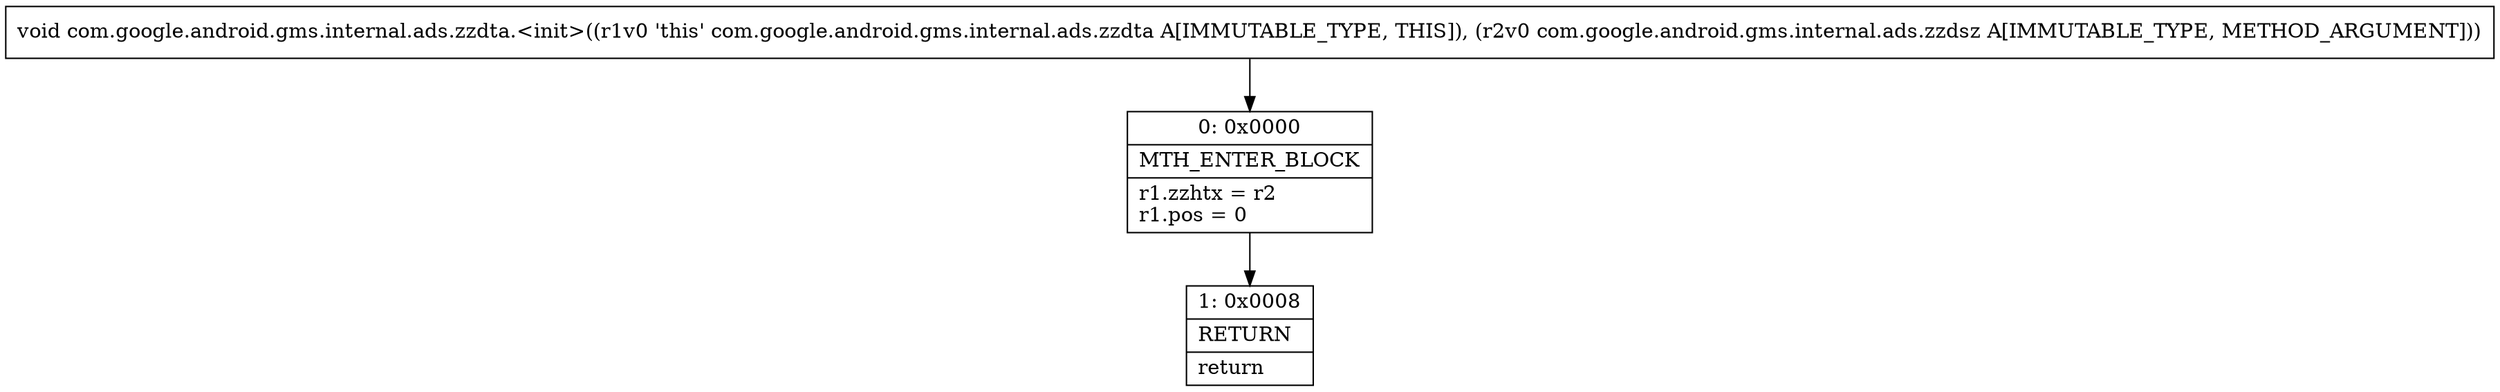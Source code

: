 digraph "CFG forcom.google.android.gms.internal.ads.zzdta.\<init\>(Lcom\/google\/android\/gms\/internal\/ads\/zzdsz;)V" {
Node_0 [shape=record,label="{0\:\ 0x0000|MTH_ENTER_BLOCK\l|r1.zzhtx = r2\lr1.pos = 0\l}"];
Node_1 [shape=record,label="{1\:\ 0x0008|RETURN\l|return\l}"];
MethodNode[shape=record,label="{void com.google.android.gms.internal.ads.zzdta.\<init\>((r1v0 'this' com.google.android.gms.internal.ads.zzdta A[IMMUTABLE_TYPE, THIS]), (r2v0 com.google.android.gms.internal.ads.zzdsz A[IMMUTABLE_TYPE, METHOD_ARGUMENT])) }"];
MethodNode -> Node_0;
Node_0 -> Node_1;
}

